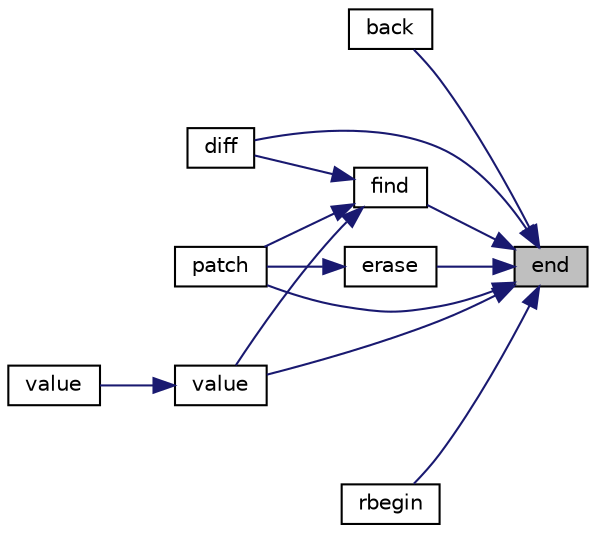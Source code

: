 digraph "end"
{
 // LATEX_PDF_SIZE
  edge [fontname="Helvetica",fontsize="10",labelfontname="Helvetica",labelfontsize="10"];
  node [fontname="Helvetica",fontsize="10",shape=record];
  rankdir="RL";
  Node1 [label="end",height=0.2,width=0.4,color="black", fillcolor="grey75", style="filled", fontcolor="black",tooltip="returns an iterator to one past the last element"];
  Node1 -> Node2 [dir="back",color="midnightblue",fontsize="10",style="solid",fontname="Helvetica"];
  Node2 [label="back",height=0.2,width=0.4,color="black", fillcolor="white", style="filled",URL="$classnlohmann_1_1basic__json.html#af71e6c1eccbc12e9339c00a86a981a43",tooltip="access the last element"];
  Node1 -> Node3 [dir="back",color="midnightblue",fontsize="10",style="solid",fontname="Helvetica"];
  Node3 [label="diff",height=0.2,width=0.4,color="black", fillcolor="white", style="filled",URL="$classnlohmann_1_1basic__json.html#a2fb1e92221746ff32c5f5c8ff1e7a7f7",tooltip="creates a diff as a JSON patch"];
  Node1 -> Node4 [dir="back",color="midnightblue",fontsize="10",style="solid",fontname="Helvetica"];
  Node4 [label="erase",height=0.2,width=0.4,color="black", fillcolor="white", style="filled",URL="$classnlohmann_1_1basic__json.html#a05a2d4678b130a13b4bcbc62f4318d72",tooltip="remove element given an iterator"];
  Node4 -> Node5 [dir="back",color="midnightblue",fontsize="10",style="solid",fontname="Helvetica"];
  Node5 [label="patch",height=0.2,width=0.4,color="black", fillcolor="white", style="filled",URL="$classnlohmann_1_1basic__json.html#a614dd03ce3e99e79c52bedcf55945645",tooltip="applies a JSON patch"];
  Node1 -> Node6 [dir="back",color="midnightblue",fontsize="10",style="solid",fontname="Helvetica"];
  Node6 [label="find",height=0.2,width=0.4,color="black", fillcolor="white", style="filled",URL="$classnlohmann_1_1basic__json.html#a4cf2116be00a99de7addd2c32d71f99d",tooltip="find an element in a JSON object"];
  Node6 -> Node3 [dir="back",color="midnightblue",fontsize="10",style="solid",fontname="Helvetica"];
  Node6 -> Node5 [dir="back",color="midnightblue",fontsize="10",style="solid",fontname="Helvetica"];
  Node6 -> Node7 [dir="back",color="midnightblue",fontsize="10",style="solid",fontname="Helvetica"];
  Node7 [label="value",height=0.2,width=0.4,color="black", fillcolor="white", style="filled",URL="$classnlohmann_1_1basic__json.html#a13f9440aff453090f573a39f4713668f",tooltip="access specified object element with default value"];
  Node7 -> Node8 [dir="back",color="midnightblue",fontsize="10",style="solid",fontname="Helvetica"];
  Node8 [label="value",height=0.2,width=0.4,color="black", fillcolor="white", style="filled",URL="$classnlohmann_1_1basic__json.html#a47ae67764aed69ccdbf53dac54249070",tooltip="overload for a default value of type const char*"];
  Node1 -> Node5 [dir="back",color="midnightblue",fontsize="10",style="solid",fontname="Helvetica"];
  Node1 -> Node9 [dir="back",color="midnightblue",fontsize="10",style="solid",fontname="Helvetica"];
  Node9 [label="rbegin",height=0.2,width=0.4,color="black", fillcolor="white", style="filled",URL="$classnlohmann_1_1basic__json.html#ac7cd69c57ab7c76ac6eb26c474a43053",tooltip="returns an iterator to the reverse-beginning"];
  Node1 -> Node7 [dir="back",color="midnightblue",fontsize="10",style="solid",fontname="Helvetica"];
}
